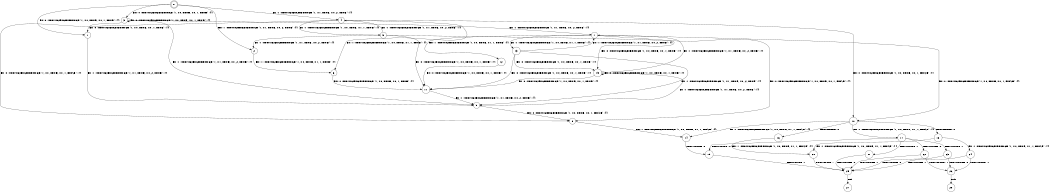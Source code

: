 digraph BCG {
size = "7, 10.5";
center = TRUE;
node [shape = circle];
0 [peripheries = 2];
0 -> 1 [label = "EX !0 !ATOMIC_EXCH_BRANCH (1, +0, TRUE, +0, 1, TRUE) !{}"];
0 -> 2 [label = "EX !1 !ATOMIC_EXCH_BRANCH (1, +1, TRUE, +0, 2, TRUE) !{}"];
0 -> 3 [label = "EX !0 !ATOMIC_EXCH_BRANCH (1, +0, TRUE, +0, 1, TRUE) !{}"];
0 -> 4 [label = "EX !1 !ATOMIC_EXCH_BRANCH (1, +1, TRUE, +0, 2, TRUE) !{}"];
1 -> 5 [label = "EX !1 !ATOMIC_EXCH_BRANCH (1, +1, TRUE, +0, 2, TRUE) !{}"];
2 -> 6 [label = "EX !1 !ATOMIC_EXCH_BRANCH (1, +0, TRUE, +1, 1, TRUE) !{}"];
3 -> 1 [label = "EX !0 !ATOMIC_EXCH_BRANCH (1, +0, TRUE, +0, 1, TRUE) !{}"];
3 -> 5 [label = "EX !1 !ATOMIC_EXCH_BRANCH (1, +1, TRUE, +0, 2, TRUE) !{}"];
3 -> 3 [label = "EX !0 !ATOMIC_EXCH_BRANCH (1, +0, TRUE, +0, 1, TRUE) !{}"];
3 -> 7 [label = "EX !1 !ATOMIC_EXCH_BRANCH (1, +1, TRUE, +0, 2, TRUE) !{}"];
4 -> 6 [label = "EX !1 !ATOMIC_EXCH_BRANCH (1, +0, TRUE, +1, 1, TRUE) !{}"];
4 -> 8 [label = "EX !0 !ATOMIC_EXCH_BRANCH (1, +0, TRUE, +0, 1, FALSE) !{}"];
4 -> 9 [label = "EX !1 !ATOMIC_EXCH_BRANCH (1, +0, TRUE, +1, 1, TRUE) !{}"];
4 -> 10 [label = "EX !0 !ATOMIC_EXCH_BRANCH (1, +0, TRUE, +0, 1, FALSE) !{}"];
5 -> 8 [label = "EX !0 !ATOMIC_EXCH_BRANCH (1, +0, TRUE, +0, 1, FALSE) !{}"];
6 -> 11 [label = "EX !0 !ATOMIC_EXCH_BRANCH (1, +0, TRUE, +0, 1, TRUE) !{}"];
7 -> 8 [label = "EX !0 !ATOMIC_EXCH_BRANCH (1, +0, TRUE, +0, 1, FALSE) !{}"];
7 -> 12 [label = "EX !1 !ATOMIC_EXCH_BRANCH (1, +0, TRUE, +1, 1, TRUE) !{}"];
7 -> 10 [label = "EX !0 !ATOMIC_EXCH_BRANCH (1, +0, TRUE, +0, 1, FALSE) !{}"];
7 -> 13 [label = "EX !1 !ATOMIC_EXCH_BRANCH (1, +0, TRUE, +1, 1, TRUE) !{}"];
8 -> 14 [label = "EX !1 !ATOMIC_EXCH_BRANCH (1, +0, TRUE, +1, 1, FALSE) !{}"];
9 -> 2 [label = "EX !1 !ATOMIC_EXCH_BRANCH (1, +1, TRUE, +0, 2, TRUE) !{}"];
9 -> 11 [label = "EX !0 !ATOMIC_EXCH_BRANCH (1, +0, TRUE, +0, 1, TRUE) !{}"];
9 -> 4 [label = "EX !1 !ATOMIC_EXCH_BRANCH (1, +1, TRUE, +0, 2, TRUE) !{}"];
9 -> 15 [label = "EX !0 !ATOMIC_EXCH_BRANCH (1, +0, TRUE, +0, 1, TRUE) !{}"];
10 -> 14 [label = "EX !1 !ATOMIC_EXCH_BRANCH (1, +0, TRUE, +1, 1, FALSE) !{}"];
10 -> 16 [label = "TERMINATE !0"];
10 -> 17 [label = "EX !1 !ATOMIC_EXCH_BRANCH (1, +0, TRUE, +1, 1, FALSE) !{}"];
10 -> 18 [label = "TERMINATE !0"];
11 -> 5 [label = "EX !1 !ATOMIC_EXCH_BRANCH (1, +1, TRUE, +0, 2, TRUE) !{}"];
12 -> 11 [label = "EX !0 !ATOMIC_EXCH_BRANCH (1, +0, TRUE, +0, 1, TRUE) !{}"];
13 -> 11 [label = "EX !0 !ATOMIC_EXCH_BRANCH (1, +0, TRUE, +0, 1, TRUE) !{}"];
13 -> 5 [label = "EX !1 !ATOMIC_EXCH_BRANCH (1, +1, TRUE, +0, 2, TRUE) !{}"];
13 -> 15 [label = "EX !0 !ATOMIC_EXCH_BRANCH (1, +0, TRUE, +0, 1, TRUE) !{}"];
13 -> 7 [label = "EX !1 !ATOMIC_EXCH_BRANCH (1, +1, TRUE, +0, 2, TRUE) !{}"];
14 -> 19 [label = "TERMINATE !0"];
15 -> 11 [label = "EX !0 !ATOMIC_EXCH_BRANCH (1, +0, TRUE, +0, 1, TRUE) !{}"];
15 -> 5 [label = "EX !1 !ATOMIC_EXCH_BRANCH (1, +1, TRUE, +0, 2, TRUE) !{}"];
15 -> 15 [label = "EX !0 !ATOMIC_EXCH_BRANCH (1, +0, TRUE, +0, 1, TRUE) !{}"];
15 -> 7 [label = "EX !1 !ATOMIC_EXCH_BRANCH (1, +1, TRUE, +0, 2, TRUE) !{}"];
16 -> 20 [label = "EX !1 !ATOMIC_EXCH_BRANCH (1, +0, TRUE, +1, 1, FALSE) !{}"];
17 -> 19 [label = "TERMINATE !0"];
17 -> 21 [label = "TERMINATE !1"];
17 -> 22 [label = "TERMINATE !0"];
17 -> 23 [label = "TERMINATE !1"];
18 -> 20 [label = "EX !1 !ATOMIC_EXCH_BRANCH (1, +0, TRUE, +1, 1, FALSE) !{}"];
18 -> 24 [label = "EX !1 !ATOMIC_EXCH_BRANCH (1, +0, TRUE, +1, 1, FALSE) !{}"];
19 -> 25 [label = "TERMINATE !1"];
20 -> 25 [label = "TERMINATE !1"];
21 -> 25 [label = "TERMINATE !0"];
22 -> 25 [label = "TERMINATE !1"];
22 -> 26 [label = "TERMINATE !1"];
23 -> 25 [label = "TERMINATE !0"];
23 -> 26 [label = "TERMINATE !0"];
24 -> 25 [label = "TERMINATE !1"];
24 -> 26 [label = "TERMINATE !1"];
25 -> 27 [label = "exit"];
26 -> 28 [label = "exit"];
}
